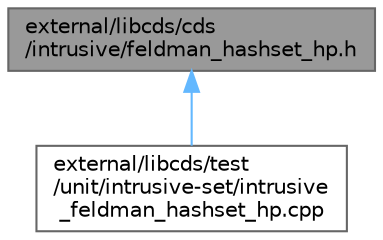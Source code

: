 digraph "external/libcds/cds/intrusive/feldman_hashset_hp.h"
{
 // LATEX_PDF_SIZE
  bgcolor="transparent";
  edge [fontname=Helvetica,fontsize=10,labelfontname=Helvetica,labelfontsize=10];
  node [fontname=Helvetica,fontsize=10,shape=box,height=0.2,width=0.4];
  Node1 [id="Node000001",label="external/libcds/cds\l/intrusive/feldman_hashset_hp.h",height=0.2,width=0.4,color="gray40", fillcolor="grey60", style="filled", fontcolor="black",tooltip=" "];
  Node1 -> Node2 [id="edge1_Node000001_Node000002",dir="back",color="steelblue1",style="solid",tooltip=" "];
  Node2 [id="Node000002",label="external/libcds/test\l/unit/intrusive-set/intrusive\l_feldman_hashset_hp.cpp",height=0.2,width=0.4,color="grey40", fillcolor="white", style="filled",URL="$intrusive__feldman__hashset__hp_8cpp.html",tooltip=" "];
}
